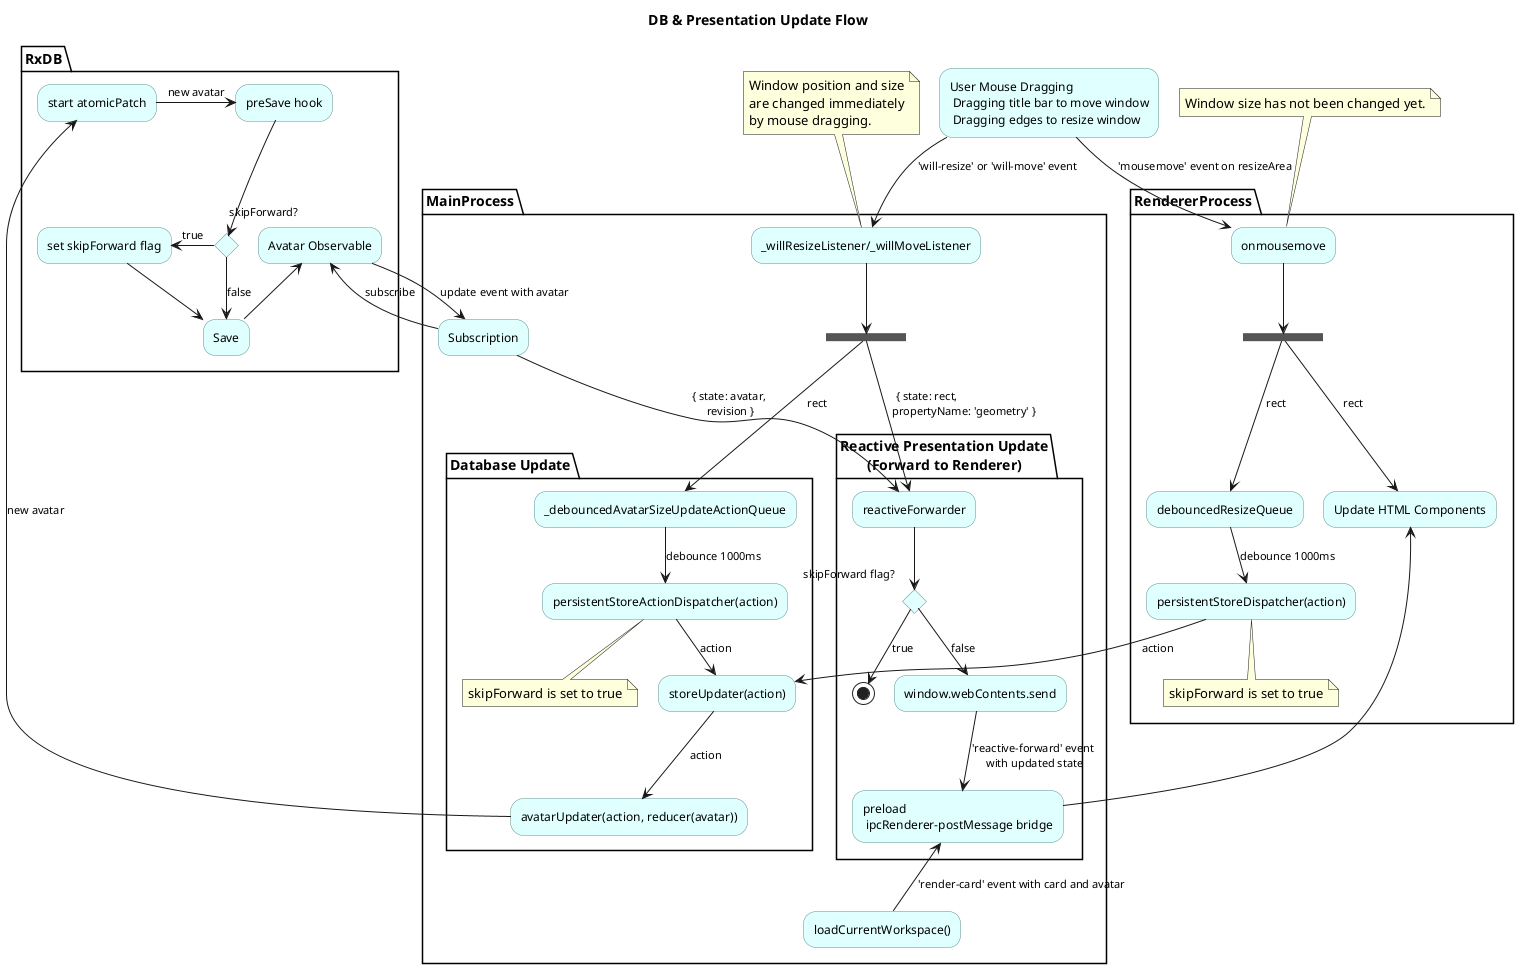 ' PlantUML
@startuml
title DB & Presentation Update Flow

skinparam activity {
  BackgroundColor #e0ffff
  BorderColor #609090
}


partition MainProcess {
    "_willResizeListener/_willMoveListener" -down-> ===B1===

    partition "Database Update" {
        ===B1=== --> [rect] "_debouncedAvatarSizeUpdateActionQueue"
        "_debouncedAvatarSizeUpdateActionQueue" --> [debounce 1000ms] "persistentStoreActionDispatcher(action)"
        note bottom 
            skipForward is set to true
        end note    
        "persistentStoreActionDispatcher(action)" --> [action] "storeUpdater(action)"
        "storeUpdater(action)" --> [action] "avatarUpdater(action, reducer(avatar))"
    }
    partition "Reactive Presentation Update\n(Forward to Renderer)" {
        ===B1=== --> [{ state: rect,                         \n propertyName: 'geometry' }] "reactiveForwarder"
        if "skipForward flag?" then
            -->[true] (*)
        else
            -->[false] "window.webContents.send"
        endif
        "window.webContents.send" --> ['reactive-forward' event\n with updated state] "preload\n ipcRenderer-postMessage bridge"
    }
    "Subscription" -down-> [{ state: avatar,\n revision }] "reactiveForwarder"    
    "loadCurrentWorkspace()" -up-> ['render-card' event with card and avatar] "preload\n ipcRenderer-postMessage bridge" 

}

partition RxDB {
    "avatarUpdater(action, reducer(avatar))" --> [new avatar] "start atomicPatch"    
    "start atomicPatch" -left-> [new avatar] "preSave hook"
    if "skipForward?" then 
        -left-> [true] "set skipForward flag"
        -right-> "Save"
    else 
        --> [false] "Save"
    "Save" -up-> "Avatar Observable"        

    "Subscription" -up-> [subscribe] "Avatar Observable"
    "Avatar Observable" --> [update event with avatar] "Subscription"
}            

partition RendererProcess {
    "preload\n ipcRenderer-postMessage bridge" --> "Update HTML Components"
    "onmousemove" --> ===B2===
     --> [rect] "Update HTML Components"
    ===B2=== --> [rect] "debouncedResizeQueue"
    "debouncedResizeQueue" --> [debounce 1000ms] "persistentStoreDispatcher(action)"
    note bottom 
      skipForward is set to true
    end note    
    "persistentStoreDispatcher(action)" --> [action] "storeUpdater(action)" 
}

"User Mouse Dragging\n Dragging title bar to move window\n Dragging edges to resize window" --> ['will-resize' or 'will-move' event] "_willResizeListener/_willMoveListener"
note top
    Window position and size
    are changed immediately
    by mouse dragging.
end note

"User Mouse Dragging\n Dragging title bar to move window\n Dragging edges to resize window" -left-> ['mousemove' event on resizeArea] "onmousemove"
note top
    Window size has not been changed yet.
end note
